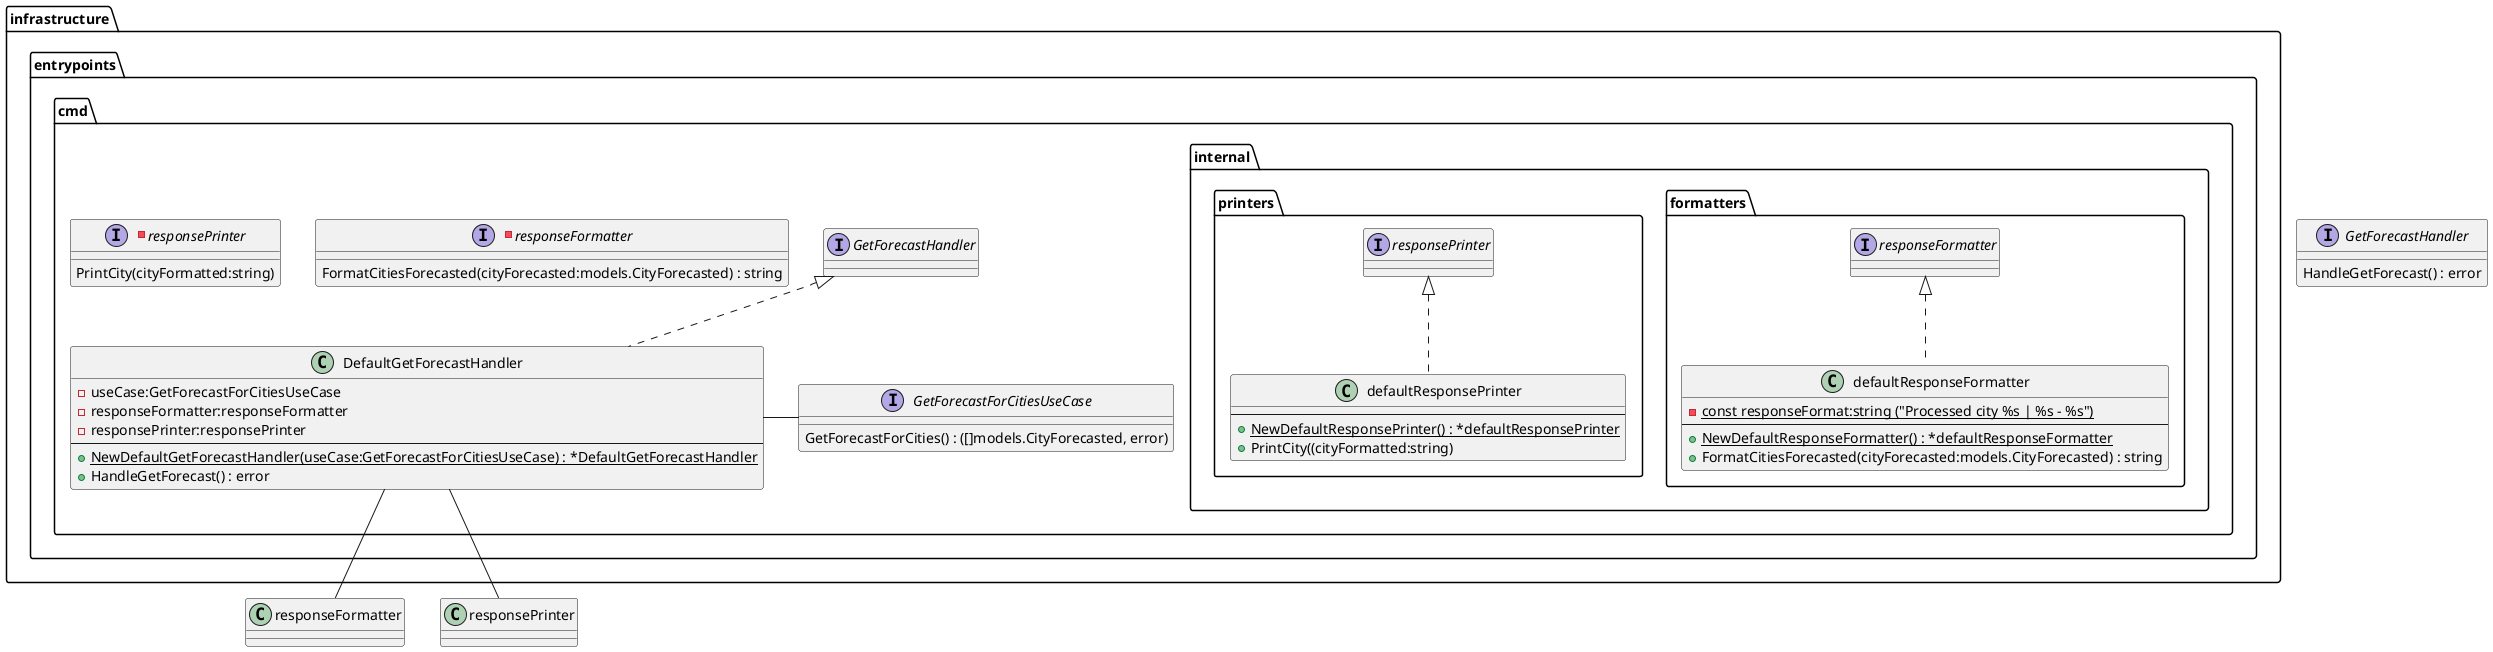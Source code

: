 @startuml

interface GetForecastHandler {
    HandleGetForecast() : error
}

package "infrastructure.entrypoints.cmd" {
    class DefaultGetForecastHandler implements GetForecastHandler {
        - useCase:GetForecastForCitiesUseCase
        - responseFormatter:responseFormatter
        - responsePrinter:responsePrinter
        ---
        + {static} NewDefaultGetForecastHandler(useCase:GetForecastForCitiesUseCase) : *DefaultGetForecastHandler
        + HandleGetForecast() : error
    }

    interface GetForecastForCitiesUseCase {
        GetForecastForCities() : ([]models.CityForecasted, error)
    }

    -interface responseFormatter {
        FormatCitiesForecasted(cityForecasted:models.CityForecasted) : string
    }

    -interface responsePrinter {
        PrintCity(cityFormatted:string)
    }

    package "internal" {
        package "formatters" {
            class defaultResponseFormatter implements responseFormatter {
                - {static} const responseFormat:string ("Processed city %s | %s - %s")
                ---
                + {static} NewDefaultResponseFormatter() : *defaultResponseFormatter
                + FormatCitiesForecasted(cityForecasted:models.CityForecasted) : string
            }
        }

        package "printers" {
            class defaultResponsePrinter implements responsePrinter {
                ---
                + {static} NewDefaultResponsePrinter() : *defaultResponsePrinter
                + PrintCity((cityFormatted:string)
            }
        }
    }
}

DefaultGetForecastHandler - GetForecastForCitiesUseCase
DefaultGetForecastHandler -- responseFormatter
DefaultGetForecastHandler -- responsePrinter

@enduml
